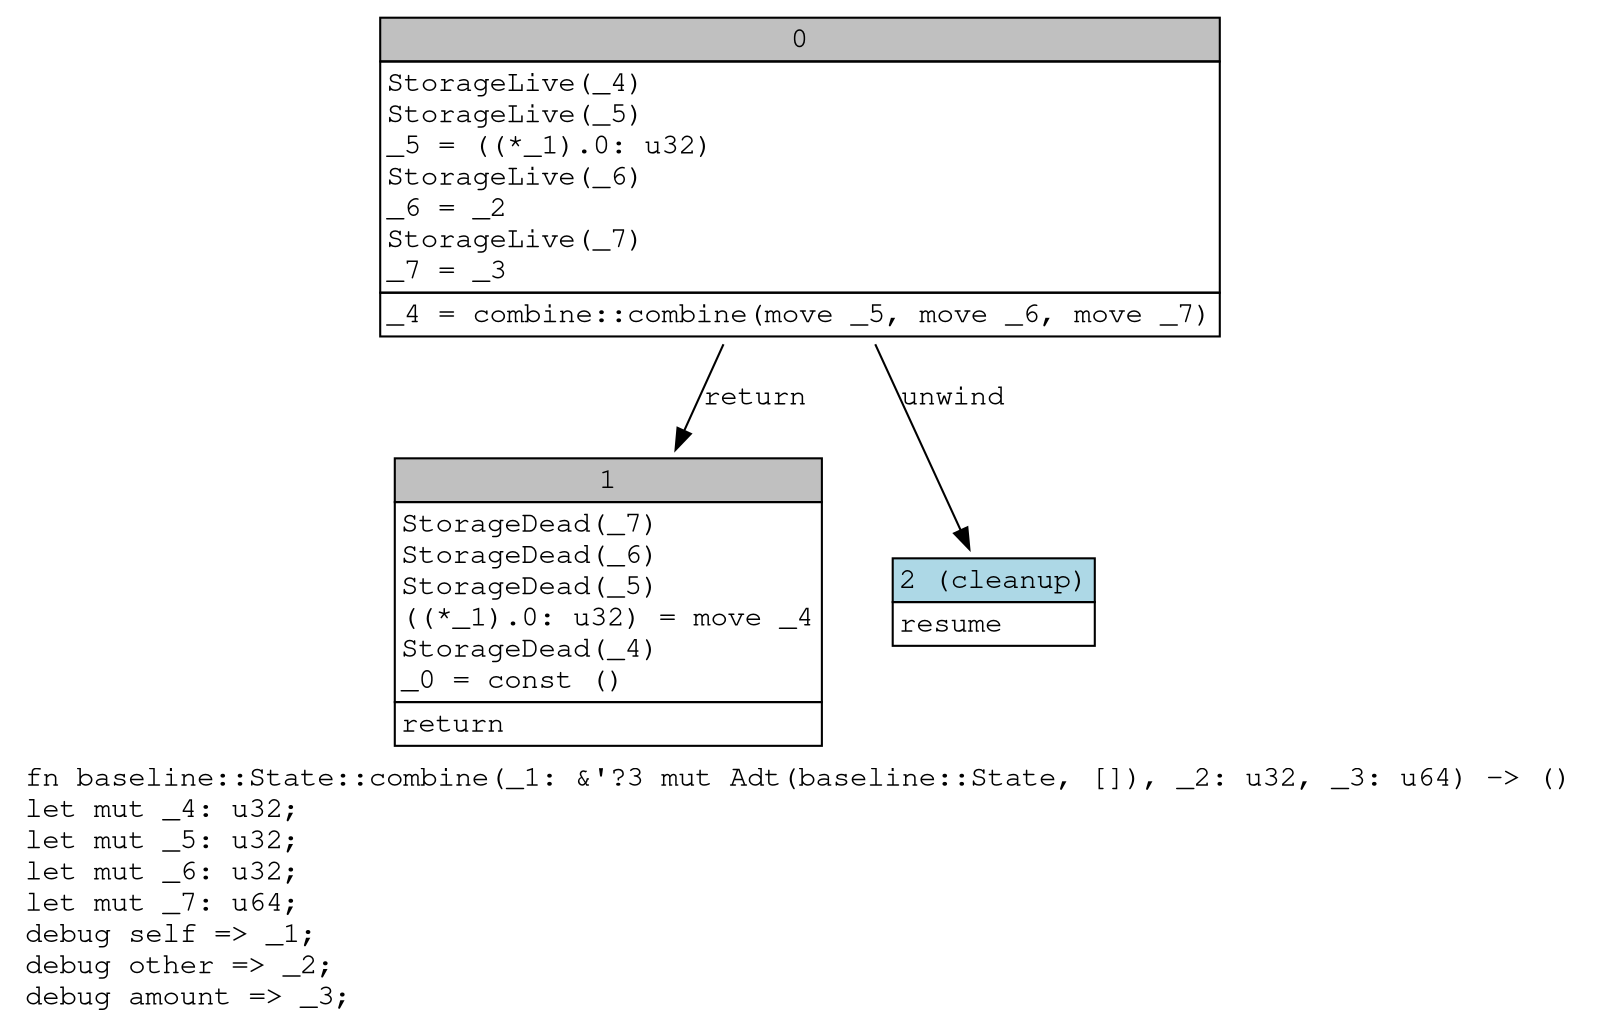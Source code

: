 digraph Mir_0_14 {
    graph [fontname="Courier, monospace"];
    node [fontname="Courier, monospace"];
    edge [fontname="Courier, monospace"];
    label=<fn baseline::State::combine(_1: &amp;'?3 mut Adt(baseline::State, []), _2: u32, _3: u64) -&gt; ()<br align="left"/>let mut _4: u32;<br align="left"/>let mut _5: u32;<br align="left"/>let mut _6: u32;<br align="left"/>let mut _7: u64;<br align="left"/>debug self =&gt; _1;<br align="left"/>debug other =&gt; _2;<br align="left"/>debug amount =&gt; _3;<br align="left"/>>;
    bb0__0_14 [shape="none", label=<<table border="0" cellborder="1" cellspacing="0"><tr><td bgcolor="gray" align="center" colspan="1">0</td></tr><tr><td align="left" balign="left">StorageLive(_4)<br/>StorageLive(_5)<br/>_5 = ((*_1).0: u32)<br/>StorageLive(_6)<br/>_6 = _2<br/>StorageLive(_7)<br/>_7 = _3<br/></td></tr><tr><td align="left">_4 = combine::combine(move _5, move _6, move _7)</td></tr></table>>];
    bb1__0_14 [shape="none", label=<<table border="0" cellborder="1" cellspacing="0"><tr><td bgcolor="gray" align="center" colspan="1">1</td></tr><tr><td align="left" balign="left">StorageDead(_7)<br/>StorageDead(_6)<br/>StorageDead(_5)<br/>((*_1).0: u32) = move _4<br/>StorageDead(_4)<br/>_0 = const ()<br/></td></tr><tr><td align="left">return</td></tr></table>>];
    bb2__0_14 [shape="none", label=<<table border="0" cellborder="1" cellspacing="0"><tr><td bgcolor="lightblue" align="center" colspan="1">2 (cleanup)</td></tr><tr><td align="left">resume</td></tr></table>>];
    bb0__0_14 -> bb1__0_14 [label="return"];
    bb0__0_14 -> bb2__0_14 [label="unwind"];
}
